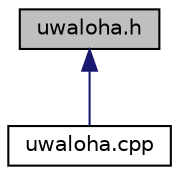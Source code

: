 digraph "uwaloha.h"
{
 // LATEX_PDF_SIZE
  edge [fontname="Helvetica",fontsize="10",labelfontname="Helvetica",labelfontsize="10"];
  node [fontname="Helvetica",fontsize="10",shape=record];
  Node1 [label="uwaloha.h",height=0.2,width=0.4,color="black", fillcolor="grey75", style="filled", fontcolor="black",tooltip="Your can find the brief description of this protocol in the paper, named \"On ARQ Strategies over Rand..."];
  Node1 -> Node2 [dir="back",color="midnightblue",fontsize="10",style="solid",fontname="Helvetica"];
  Node2 [label="uwaloha.cpp",height=0.2,width=0.4,color="black", fillcolor="white", style="filled",URL="$uwaloha_8cpp.html",tooltip="Class that provide the implementation of ALOHA protocol."];
}
